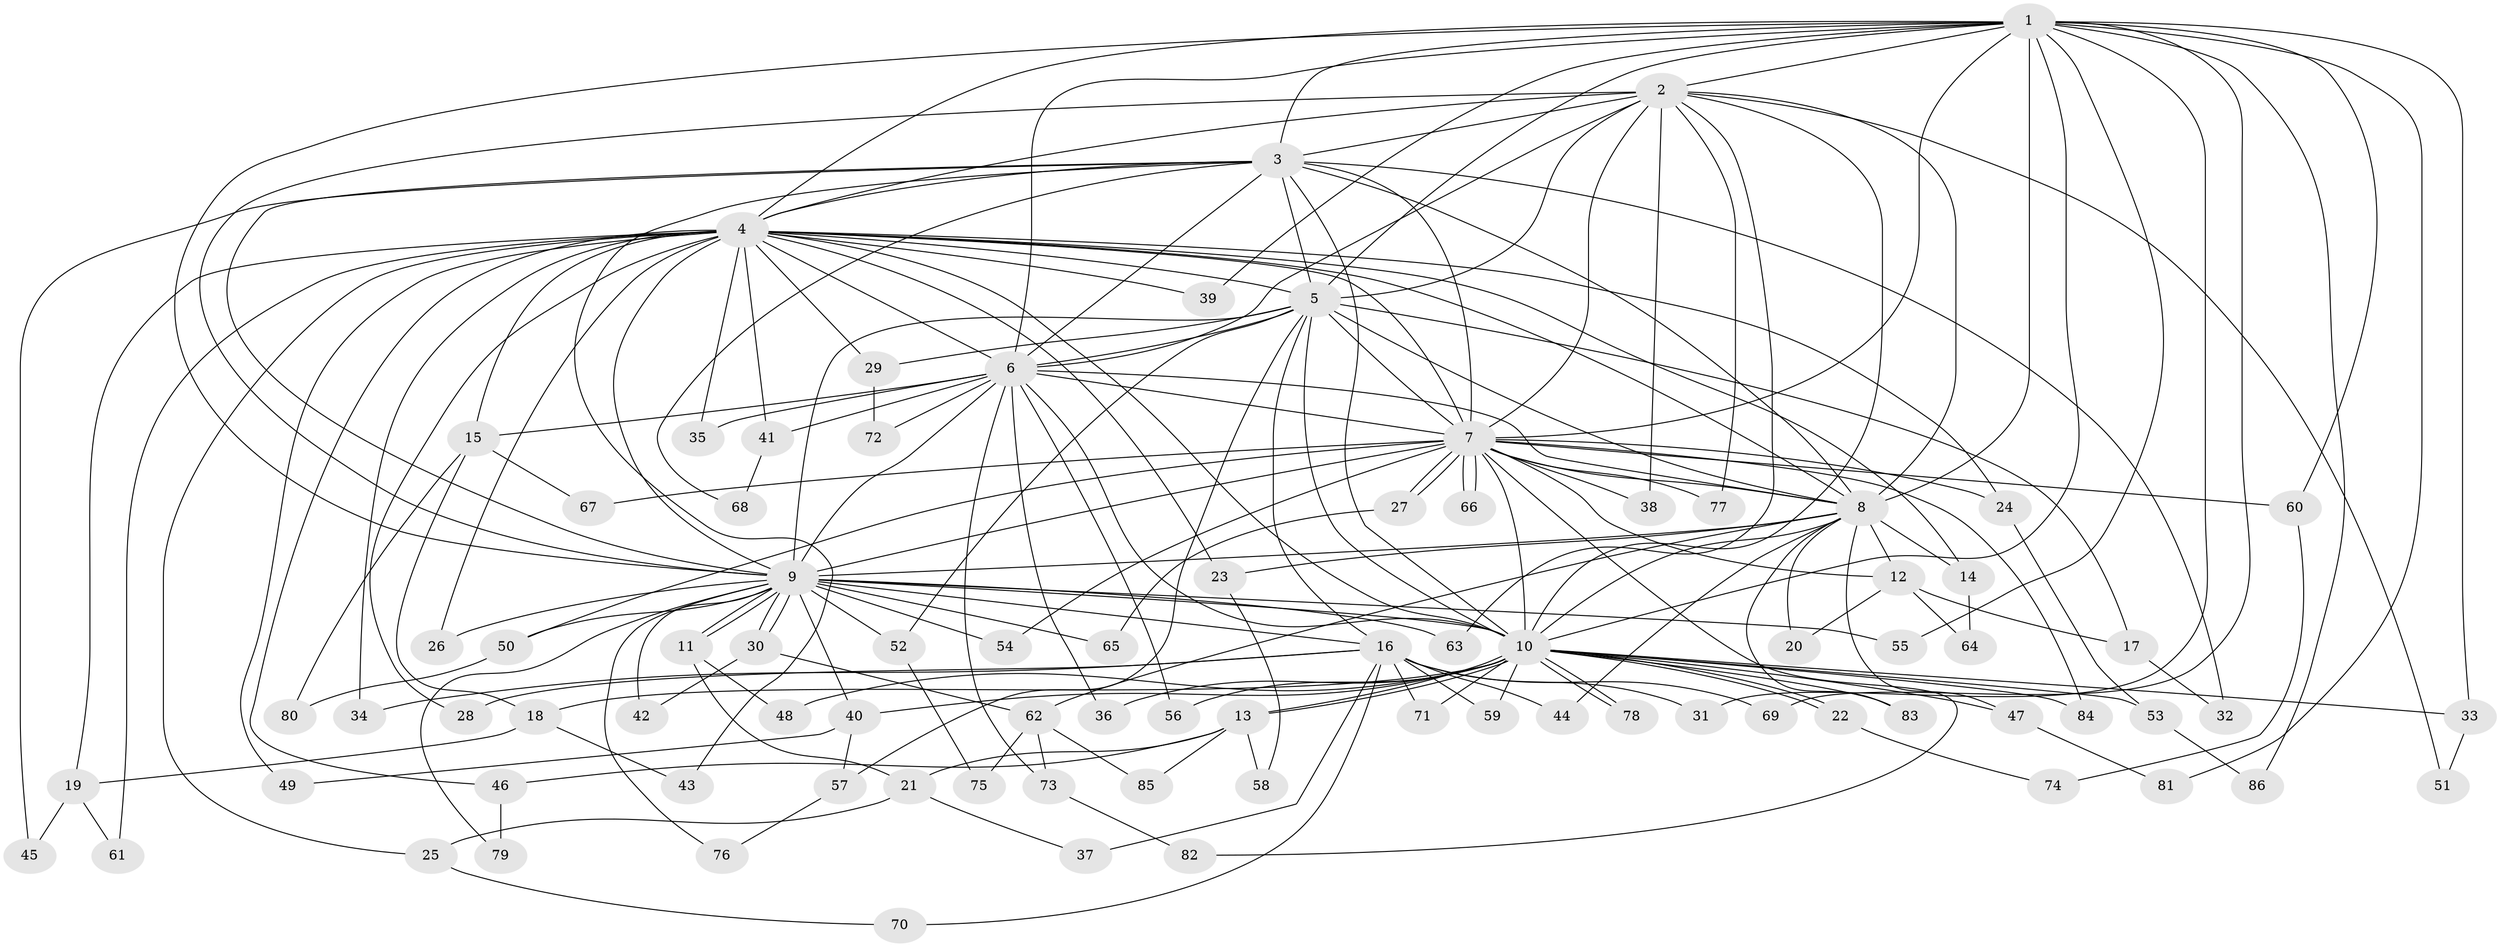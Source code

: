 // Generated by graph-tools (version 1.1) at 2025/10/02/27/25 16:10:58]
// undirected, 86 vertices, 197 edges
graph export_dot {
graph [start="1"]
  node [color=gray90,style=filled];
  1;
  2;
  3;
  4;
  5;
  6;
  7;
  8;
  9;
  10;
  11;
  12;
  13;
  14;
  15;
  16;
  17;
  18;
  19;
  20;
  21;
  22;
  23;
  24;
  25;
  26;
  27;
  28;
  29;
  30;
  31;
  32;
  33;
  34;
  35;
  36;
  37;
  38;
  39;
  40;
  41;
  42;
  43;
  44;
  45;
  46;
  47;
  48;
  49;
  50;
  51;
  52;
  53;
  54;
  55;
  56;
  57;
  58;
  59;
  60;
  61;
  62;
  63;
  64;
  65;
  66;
  67;
  68;
  69;
  70;
  71;
  72;
  73;
  74;
  75;
  76;
  77;
  78;
  79;
  80;
  81;
  82;
  83;
  84;
  85;
  86;
  1 -- 2;
  1 -- 3;
  1 -- 4;
  1 -- 5;
  1 -- 6;
  1 -- 7;
  1 -- 8;
  1 -- 9;
  1 -- 10;
  1 -- 31;
  1 -- 33;
  1 -- 39;
  1 -- 55;
  1 -- 60;
  1 -- 69;
  1 -- 81;
  1 -- 86;
  2 -- 3;
  2 -- 4;
  2 -- 5;
  2 -- 6;
  2 -- 7;
  2 -- 8;
  2 -- 9;
  2 -- 10;
  2 -- 38;
  2 -- 51;
  2 -- 63;
  2 -- 77;
  3 -- 4;
  3 -- 5;
  3 -- 6;
  3 -- 7;
  3 -- 8;
  3 -- 9;
  3 -- 10;
  3 -- 32;
  3 -- 43;
  3 -- 45;
  3 -- 68;
  4 -- 5;
  4 -- 6;
  4 -- 7;
  4 -- 8;
  4 -- 9;
  4 -- 10;
  4 -- 14;
  4 -- 15;
  4 -- 19;
  4 -- 23;
  4 -- 24;
  4 -- 25;
  4 -- 26;
  4 -- 28;
  4 -- 29;
  4 -- 34;
  4 -- 35;
  4 -- 39;
  4 -- 41;
  4 -- 46;
  4 -- 49;
  4 -- 61;
  5 -- 6;
  5 -- 7;
  5 -- 8;
  5 -- 9;
  5 -- 10;
  5 -- 16;
  5 -- 17;
  5 -- 29;
  5 -- 52;
  5 -- 57;
  6 -- 7;
  6 -- 8;
  6 -- 9;
  6 -- 10;
  6 -- 15;
  6 -- 35;
  6 -- 36;
  6 -- 41;
  6 -- 56;
  6 -- 72;
  6 -- 73;
  7 -- 8;
  7 -- 9;
  7 -- 10;
  7 -- 12;
  7 -- 24;
  7 -- 27;
  7 -- 27;
  7 -- 38;
  7 -- 50;
  7 -- 54;
  7 -- 60;
  7 -- 66;
  7 -- 66;
  7 -- 67;
  7 -- 77;
  7 -- 82;
  7 -- 84;
  8 -- 9;
  8 -- 10;
  8 -- 12;
  8 -- 14;
  8 -- 20;
  8 -- 23;
  8 -- 44;
  8 -- 47;
  8 -- 62;
  8 -- 83;
  9 -- 10;
  9 -- 11;
  9 -- 11;
  9 -- 16;
  9 -- 26;
  9 -- 30;
  9 -- 30;
  9 -- 40;
  9 -- 42;
  9 -- 50;
  9 -- 52;
  9 -- 54;
  9 -- 55;
  9 -- 63;
  9 -- 65;
  9 -- 76;
  9 -- 79;
  10 -- 13;
  10 -- 13;
  10 -- 18;
  10 -- 22;
  10 -- 22;
  10 -- 33;
  10 -- 36;
  10 -- 40;
  10 -- 47;
  10 -- 48;
  10 -- 53;
  10 -- 56;
  10 -- 59;
  10 -- 71;
  10 -- 78;
  10 -- 78;
  10 -- 83;
  10 -- 84;
  11 -- 21;
  11 -- 48;
  12 -- 17;
  12 -- 20;
  12 -- 64;
  13 -- 21;
  13 -- 46;
  13 -- 58;
  13 -- 85;
  14 -- 64;
  15 -- 18;
  15 -- 67;
  15 -- 80;
  16 -- 28;
  16 -- 31;
  16 -- 34;
  16 -- 37;
  16 -- 44;
  16 -- 59;
  16 -- 69;
  16 -- 70;
  16 -- 71;
  17 -- 32;
  18 -- 19;
  18 -- 43;
  19 -- 45;
  19 -- 61;
  21 -- 25;
  21 -- 37;
  22 -- 74;
  23 -- 58;
  24 -- 53;
  25 -- 70;
  27 -- 65;
  29 -- 72;
  30 -- 42;
  30 -- 62;
  33 -- 51;
  40 -- 49;
  40 -- 57;
  41 -- 68;
  46 -- 79;
  47 -- 81;
  50 -- 80;
  52 -- 75;
  53 -- 86;
  57 -- 76;
  60 -- 74;
  62 -- 73;
  62 -- 75;
  62 -- 85;
  73 -- 82;
}
